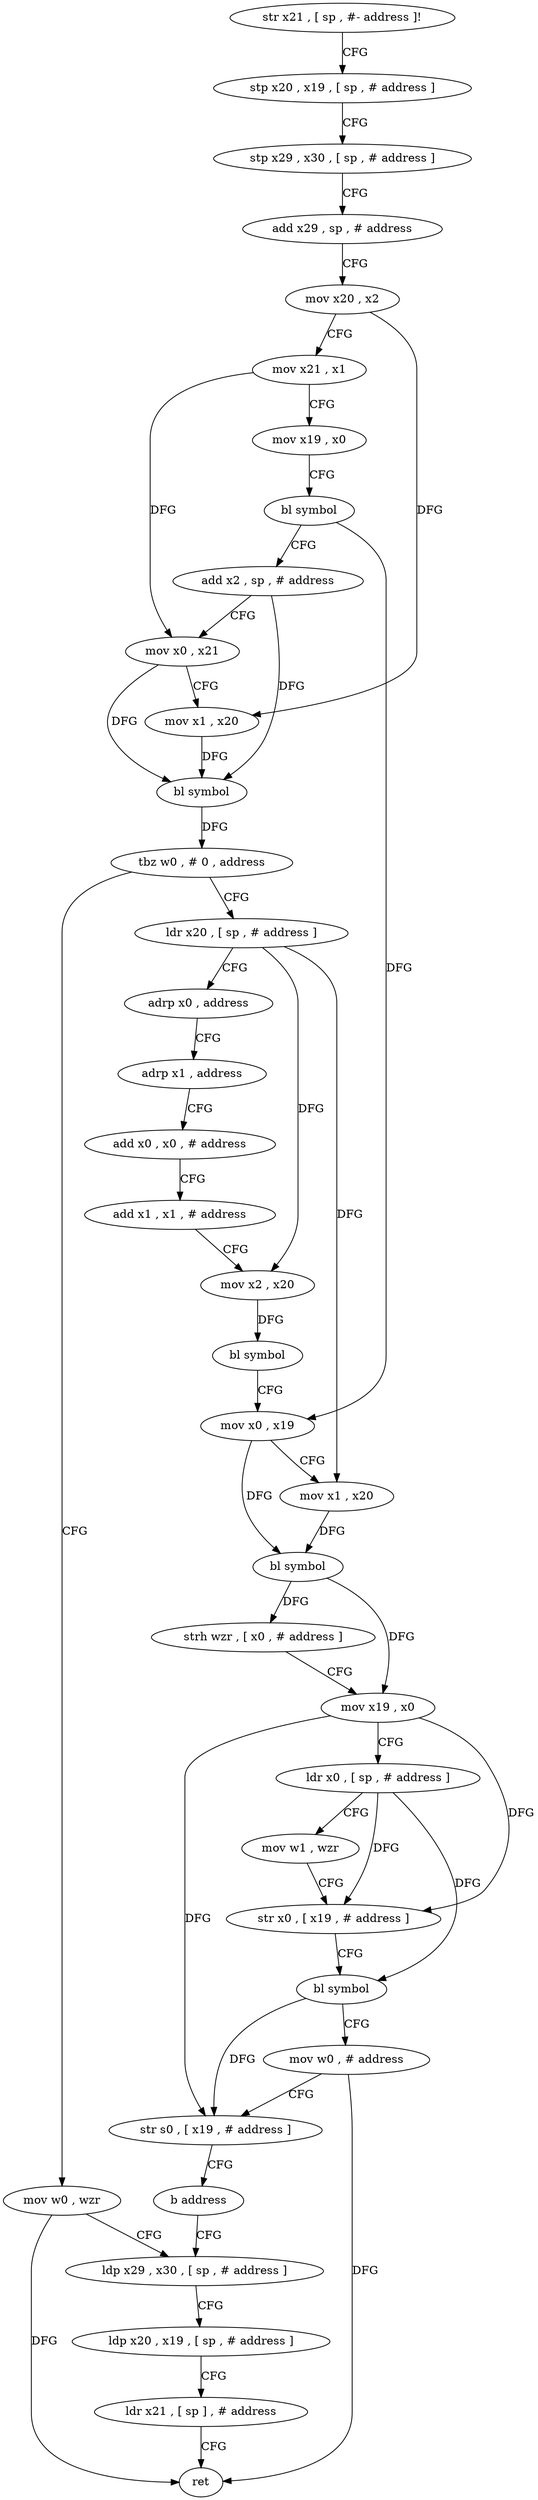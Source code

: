 digraph "func" {
"4246992" [label = "str x21 , [ sp , #- address ]!" ]
"4246996" [label = "stp x20 , x19 , [ sp , # address ]" ]
"4247000" [label = "stp x29 , x30 , [ sp , # address ]" ]
"4247004" [label = "add x29 , sp , # address" ]
"4247008" [label = "mov x20 , x2" ]
"4247012" [label = "mov x21 , x1" ]
"4247016" [label = "mov x19 , x0" ]
"4247020" [label = "bl symbol" ]
"4247024" [label = "add x2 , sp , # address" ]
"4247028" [label = "mov x0 , x21" ]
"4247032" [label = "mov x1 , x20" ]
"4247036" [label = "bl symbol" ]
"4247040" [label = "tbz w0 , # 0 , address" ]
"4247120" [label = "mov w0 , wzr" ]
"4247044" [label = "ldr x20 , [ sp , # address ]" ]
"4247124" [label = "ldp x29 , x30 , [ sp , # address ]" ]
"4247048" [label = "adrp x0 , address" ]
"4247052" [label = "adrp x1 , address" ]
"4247056" [label = "add x0 , x0 , # address" ]
"4247060" [label = "add x1 , x1 , # address" ]
"4247064" [label = "mov x2 , x20" ]
"4247068" [label = "bl symbol" ]
"4247072" [label = "mov x0 , x19" ]
"4247076" [label = "mov x1 , x20" ]
"4247080" [label = "bl symbol" ]
"4247084" [label = "strh wzr , [ x0 , # address ]" ]
"4247088" [label = "mov x19 , x0" ]
"4247092" [label = "ldr x0 , [ sp , # address ]" ]
"4247096" [label = "mov w1 , wzr" ]
"4247100" [label = "str x0 , [ x19 , # address ]" ]
"4247104" [label = "bl symbol" ]
"4247108" [label = "mov w0 , # address" ]
"4247112" [label = "str s0 , [ x19 , # address ]" ]
"4247116" [label = "b address" ]
"4247128" [label = "ldp x20 , x19 , [ sp , # address ]" ]
"4247132" [label = "ldr x21 , [ sp ] , # address" ]
"4247136" [label = "ret" ]
"4246992" -> "4246996" [ label = "CFG" ]
"4246996" -> "4247000" [ label = "CFG" ]
"4247000" -> "4247004" [ label = "CFG" ]
"4247004" -> "4247008" [ label = "CFG" ]
"4247008" -> "4247012" [ label = "CFG" ]
"4247008" -> "4247032" [ label = "DFG" ]
"4247012" -> "4247016" [ label = "CFG" ]
"4247012" -> "4247028" [ label = "DFG" ]
"4247016" -> "4247020" [ label = "CFG" ]
"4247020" -> "4247024" [ label = "CFG" ]
"4247020" -> "4247072" [ label = "DFG" ]
"4247024" -> "4247028" [ label = "CFG" ]
"4247024" -> "4247036" [ label = "DFG" ]
"4247028" -> "4247032" [ label = "CFG" ]
"4247028" -> "4247036" [ label = "DFG" ]
"4247032" -> "4247036" [ label = "DFG" ]
"4247036" -> "4247040" [ label = "DFG" ]
"4247040" -> "4247120" [ label = "CFG" ]
"4247040" -> "4247044" [ label = "CFG" ]
"4247120" -> "4247124" [ label = "CFG" ]
"4247120" -> "4247136" [ label = "DFG" ]
"4247044" -> "4247048" [ label = "CFG" ]
"4247044" -> "4247064" [ label = "DFG" ]
"4247044" -> "4247076" [ label = "DFG" ]
"4247124" -> "4247128" [ label = "CFG" ]
"4247048" -> "4247052" [ label = "CFG" ]
"4247052" -> "4247056" [ label = "CFG" ]
"4247056" -> "4247060" [ label = "CFG" ]
"4247060" -> "4247064" [ label = "CFG" ]
"4247064" -> "4247068" [ label = "DFG" ]
"4247068" -> "4247072" [ label = "CFG" ]
"4247072" -> "4247076" [ label = "CFG" ]
"4247072" -> "4247080" [ label = "DFG" ]
"4247076" -> "4247080" [ label = "DFG" ]
"4247080" -> "4247084" [ label = "DFG" ]
"4247080" -> "4247088" [ label = "DFG" ]
"4247084" -> "4247088" [ label = "CFG" ]
"4247088" -> "4247092" [ label = "CFG" ]
"4247088" -> "4247100" [ label = "DFG" ]
"4247088" -> "4247112" [ label = "DFG" ]
"4247092" -> "4247096" [ label = "CFG" ]
"4247092" -> "4247100" [ label = "DFG" ]
"4247092" -> "4247104" [ label = "DFG" ]
"4247096" -> "4247100" [ label = "CFG" ]
"4247100" -> "4247104" [ label = "CFG" ]
"4247104" -> "4247108" [ label = "CFG" ]
"4247104" -> "4247112" [ label = "DFG" ]
"4247108" -> "4247112" [ label = "CFG" ]
"4247108" -> "4247136" [ label = "DFG" ]
"4247112" -> "4247116" [ label = "CFG" ]
"4247116" -> "4247124" [ label = "CFG" ]
"4247128" -> "4247132" [ label = "CFG" ]
"4247132" -> "4247136" [ label = "CFG" ]
}
